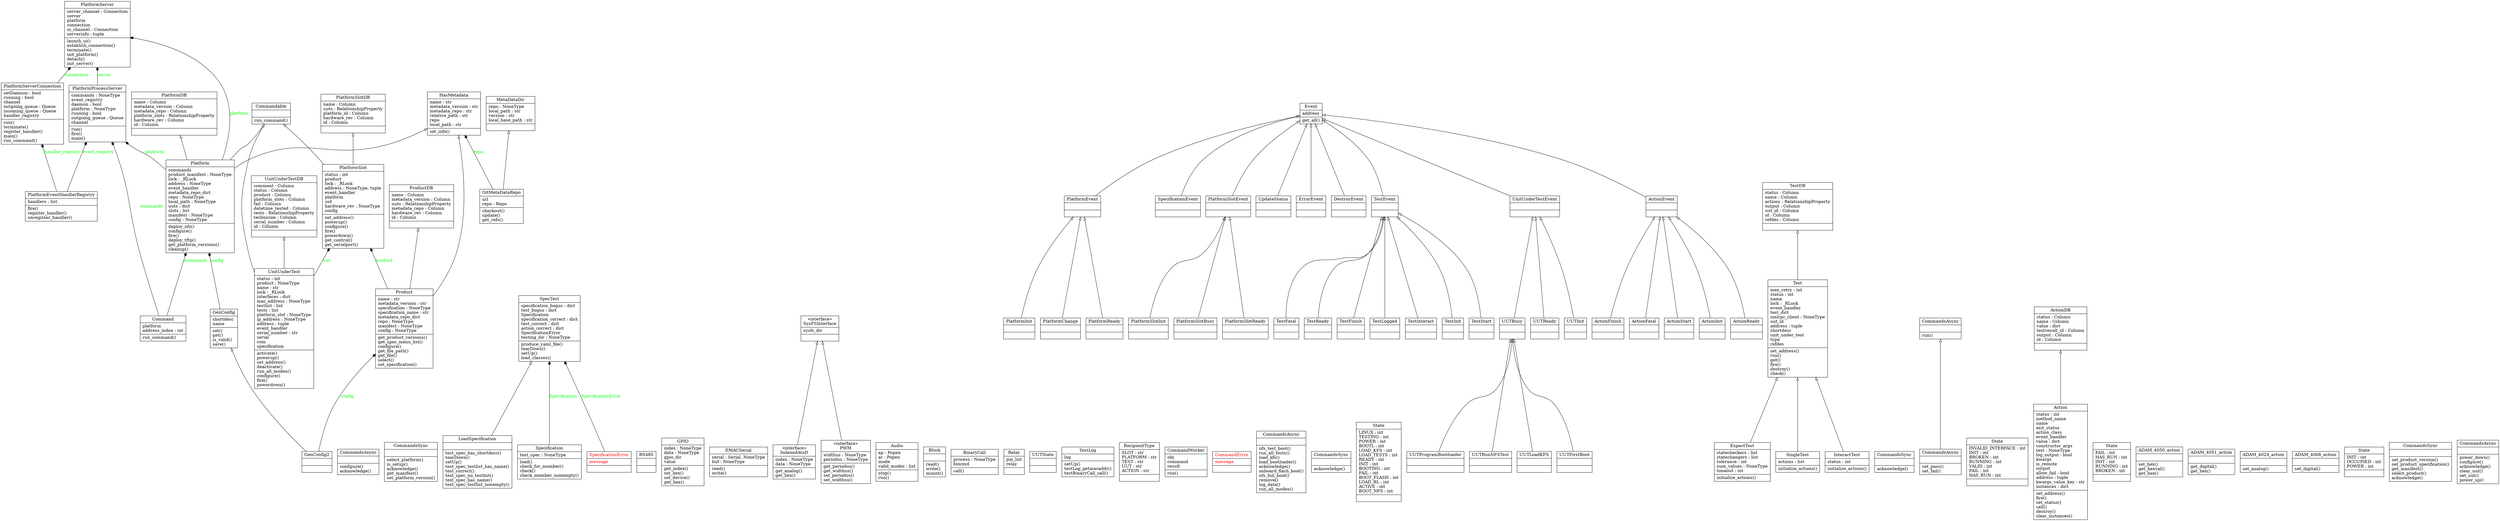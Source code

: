 digraph "classes_all_py" {
charset="utf-8"
rankdir=BT
"6" [shape="record", label="{Platform|commands\lproduct_manifest : NoneType\llock : _RLock\laddress : NoneType\levent_handler\lmetadata_repo_dict\lrepo : NoneType\llocal_path : NoneType\luuts : dict\lslots : list\lmanifest : NoneType\lconfig : NoneType\l|deploy_nfs()\lconfigure()\lfire()\ldeploy_tftp()\lget_platform_versions()\lcleanup()\l}"];
"7" [shape="record", label="{CommandsAsync|\l|configure()\lacknowledge()\l}"];
"8" [shape="record", label="{CommandsSync|\l|select_platform()\lis_setup()\lacknowledge()\lget_manifest()\lset_platform_version()\l}"];
"9" [shape="record", label="{PlatformDB|name : Column\lmetadata_version : Column\lmetadata_repo : Column\lplatform_slots : RelationshipProperty\lhardware_rev : Column\lid : Column\l|}"];
"12" [shape="record", label="{Product|name : str\lmetadata_version : str\lspecification : NoneType\lspecification_name : str\lmetadata_repo_dict\lrepo : NoneType\lmanifest : NoneType\lconfig : NoneType\l|get_product_versions()\lget_spec_menu_list()\lconfigure()\lget_file_path()\lget_file()\lselect()\lset_specification()\l}"];
"13" [shape="record", label="{ProductDB|name : Column\lmetadata_version : Column\luuts : RelationshipProperty\lmetadata_repo : Column\lhardware_rev : Column\lid : Column\l|}"];
"15" [shape="record", label="{PlatformServer|server_channel : Connection\lserver\lplatform\lconnection\lui_channel : Connection\lserverinfo : tuple\l|launch_ui()\lestablish_connection()\lterminate()\linit_platform()\ldetach()\linit_server()\l}"];
"16" [shape="record", label="{PlatformProcessServer|commands : NoneType\levent_registry\ldaemon : bool\lplatform : NoneType\lrunning : bool\loutgoing_queue : Queue\lchannel\l|run()\lfire()\lmain()\l}"];
"17" [shape="record", label="{PlatformEventHandlerRegistry|handlers : list\l|fire()\lregister_handler()\lunregister_handler()\l}"];
"18" [shape="record", label="{PlatformServerConnection|setDaemon : bool\lrunning : bool\lchannel\loutgoing_queue : Queue\lincoming_queue : Queue\lhandler_registry\l|run()\lterminate()\lregister_handler()\lmain()\lrun_command()\l}"];
"20" [shape="record", label="{SpecTest|specification_bogus : dict\ltest_bogus : dict\lSpecification\lspecification_correct : dict\ltest_correct : dict\laction_correct : dict\lSpecificationError\ltesting_dir : NoneType\l|produce_yaml_file()\ltearDown()\lsetUp()\lload_classes()\l}"];
"21" [shape="record", label="{LoadSpecification|\l|test_spec_has_shortdesc()\ltearDown()\lsetUp()\ltest_spec_testlist_has_name()\ltest_correct()\ltest_spec_no_testlist()\ltest_spec_has_name()\ltest_spec_testlist_nonempty()\l}"];
"26" [shape="record", label="{RS485|\l|}"];
"27" [shape="record", label="{GPIO|index : NoneType\ldata : NoneType\lgpio_dir\lvalue\l|get_index()\lset_hex()\lset_device()\lget_hex()\l}"];
"28" [shape="record", label="{EMACSerial|serial : Serial, NoneType\lbuf : NoneType\l|read()\lwrite()\l}"];
"29" [shape="record", label="{«interface»\nSysFSInterface|sysfs_dir\l|}"];
"30" [shape="record", label="{Audio|ap : Popen\lar : Popen\lmode\lvalid_modes : list\l|stop()\lrun()\l}"];
"31" [shape="record", label="{Block|\l|read()\lwrite()\lmount()\l}"];
"32" [shape="record", label="{«interface»\nIndexedAtoD|index : NoneType\ldata : NoneType\l|get_analog()\lget_hex()\l}"];
"33" [shape="record", label="{BinaryCall|process : NoneType\lbincmd\l|call()\l}"];
"34" [shape="record", label="{«interface»\nPWM|widthus : NoneType\lperiodus : NoneType\l|get_periodus()\lget_widthus()\lset_periodus()\lset_widthus()\l}"];
"36" [shape="record", label="{Relay|pin_list\lrelay\l|}"];
"37" [shape="record", label="{UUTState|\l|}"];
"39" [shape="record", label="{TestLog|log\l|setUp()\ltestLog_getmacaddr()\ltestBinaryCall_call()\l}"];
"45" [shape="record", label="{RecipientType|SLOT : str\lPLATFORM : str\lTEST : str\lUUT : str\lACTION : str\l|}"];
"46" [shape="record", label="{CommandWorker|obj\lcommand\lresult\l|run()\l}"];
"47" [fontcolor="red", shape="record", label="{CommandError|message\l|}"];
"48" [shape="record", label="{Command|platform\laddress_index : int\l|run_command()\l}"];
"49" [shape="record", label="{Commandable|\l|run_command()\l}"];
"51" [shape="record", label="{UnitUnderTest|status : int\lproduct : NoneType\lname : str\llock : _RLock\linterfaces : dict\lmac_address : NoneType\ltestlist : list\ltests : list\lplatform_slot : NoneType\lip_address : NoneType\laddress : tuple\levent_handler\lserial_number : str\lserial\lcom\lspecification\l|activate()\lpowerup()\lset_address()\ldeactivate()\lrun_all_modes()\lconfigure()\lfire()\lpowerdown()\l}"];
"52" [shape="record", label="{CommandsAsync|\l|nfs_test_boot()\lrun_all_tests()\lload_kfs()\lload_bootloader()\lacknowledge()\lonboard_flash_boot()\lnfs_full_boot()\lremove()\llog_data()\lrun_all_modes()\l}"];
"53" [shape="record", label="{CommandsSync|\l|acknowledge()\l}"];
"54" [shape="record", label="{UnitUnderTestDB|comment : Column\lstatus : Column\lproduct : Column\lplatform_slots : Column\lfail : Column\ldatetime_tested : Column\ltests : RelationshipProperty\ltechnician : Column\lserial_number : Column\lid : Column\l|}"];
"55" [shape="record", label="{State|LINUX : int\lTESTING : int\lPOWER : int\lBOOTL : int\lLOAD_KFS : int\lLOAD_TESTS : int\lREADY : int\lINIT : int\lBOOTING : int\lFAIL : int\lBOOT_FLASH : int\lLOAD_BL : int\lACTIVE : int\lBOOT_NFS : int\l|}"];
"57" [shape="record", label="{ActionReady|\l|}"];
"58" [shape="record", label="{SpecificationEvent|\l|}"];
"59" [shape="record", label="{TestReady|\l|}"];
"60" [shape="record", label="{TestFinish|\l|}"];
"61" [shape="record", label="{PlatformChange|\l|}"];
"62" [shape="record", label="{PlatformEvent|\l|}"];
"63" [shape="record", label="{UUTProgramBootloader|\l|}"];
"64" [shape="record", label="{UUTRunNFSTest|\l|}"];
"65" [shape="record", label="{UUTReady|\l|}"];
"66" [shape="record", label="{ActionFinish|\l|}"];
"67" [shape="record", label="{UpdateStatus|\l|}"];
"68" [shape="record", label="{UUTLoadKFS|\l|}"];
"69" [shape="record", label="{PlatformReady|\l|}"];
"70" [shape="record", label="{UUTInit|\l|}"];
"71" [shape="record", label="{TestLogged|\l|}"];
"72" [shape="record", label="{TestInteract|\l|}"];
"73" [shape="record", label="{TestInit|\l|}"];
"74" [shape="record", label="{ErrorEvent|\l|}"];
"75" [shape="record", label="{DestroyEvent|\l|}"];
"76" [shape="record", label="{PlatformInit|\l|}"];
"77" [shape="record", label="{PlatformSlotEvent|\l|}"];
"78" [shape="record", label="{ActionFatal|\l|}"];
"79" [shape="record", label="{UUTFirstBoot|\l|}"];
"80" [shape="record", label="{TestEvent|\l|}"];
"81" [shape="record", label="{PlatformSlotBusy|\l|}"];
"82" [shape="record", label="{PlatformSlotReady|\l|}"];
"83" [shape="record", label="{UnitUnderTestEvent|\l|}"];
"84" [shape="record", label="{PlatformSlotInit|\l|}"];
"85" [shape="record", label="{ActionStart|\l|}"];
"86" [shape="record", label="{TestStart|\l|}"];
"87" [shape="record", label="{UUTBusy|\l|}"];
"88" [shape="record", label="{TestFatal|\l|}"];
"89" [shape="record", label="{ActionEvent|\l|}"];
"90" [shape="record", label="{ActionInit|\l|}"];
"91" [shape="record", label="{Event|address\l|get_all()\l}"];
"94" [shape="record", label="{Test|max_retry : int\lstatus : int\lname\llock : _RLock\levent_handler\ltest_dict\lxmlrpc_client : NoneType\luut_id\laddress : tuple\lshortdesc\lunit_under_test\ltype\lrefdes\l|set_address()\lrun()\lget()\lfire()\ldestroy()\lcheck()\l}"];
"95" [shape="record", label="{CommandsSync|\l|acknowledge()\l}"];
"96" [shape="record", label="{CommandsAsync|\l|run()\l}"];
"97" [shape="record", label="{ExpectTest|statecheckers : list\lstatechangers : list\ltolerance : int\lnum_values : NoneType\ltimeout : int\l|initialize_actions()\l}"];
"98" [shape="record", label="{SingleTest|actions : list\l|initialize_actions()\l}"];
"99" [shape="record", label="{InteractTest|status : int\l|initialize_actions()\l}"];
"100" [shape="record", label="{CommandsAsync|\l|set_pass()\lset_fail()\l}"];
"101" [shape="record", label="{TestDB|status : Column\lname : Column\lactions : RelationshipProperty\loutput : Column\luut_id : Column\lid : Column\lrefdes : Column\l|}"];
"102" [shape="record", label="{State|INVALID_INTERFACE : int\lINIT : int\lBROKEN : int\lRUNNING : int\lVALID : int\lFAIL : int\lHAS_RUN : int\l|}"];
"104" [shape="record", label="{ActionDB|status : Column\lname : Column\lvalue : dict\ltestresult_id : Column\loutput : Column\lid : Column\l|}"];
"105" [shape="record", label="{State|FAIL : int\lHAS_RUN : int\lINIT : int\lRUNNING : int\lBROKEN : int\l|}"];
"106" [shape="record", label="{Action|status : int\lmethod_name\lname\lexit_status\laction_class\levent_handler\lvalue : dict\lconstructor_args\ltest : NoneType\llog_output : bool\lkwargs\lis_remote\loutput\lallow_fail : bool\laddress : tuple\lkwargs_value_key : str\linstances : dict\l|set_address()\lfire()\lset_status()\lcall()\ldestroy()\lclear_instances()\l}"];
"108" [shape="record", label="{GitMetaDataRepo|url\lrepo : Repo\l|checkout()\lupdate()\lget_refs()\l}"];
"109" [shape="record", label="{MetaDataDir|repo : NoneType\llocal_path : str\lversion : str\llocal_base_path : str\l|}"];
"110" [shape="record", label="{GenConfig2|\l|}"];
"111" [shape="record", label="{HasMetadata|name : str\lmetadata_version : str\lmetadata_repo : str\lrelative_path : str\lrepo\llocal_path : str\l|set_info()\l}"];
"112" [shape="record", label="{GenConfig|shortdesc\lname\l|set()\lget()\lis_valid()\lsave()\l}"];
"114" [shape="record", label="{Specification|test_spec : NoneType\l|load()\lcheck_for_member()\lcheck()\lcheck_member_nonempty()\l}"];
"115" [fontcolor="red", shape="record", label="{SpecificationError|message\l|}"];
"117" [shape="record", label="{ADAM_4050_action|\l|set_hex()\lget_hexval()\lget_hex()\l}"];
"118" [shape="record", label="{ADAM_4051_action|\l|get_digital()\lget_hex()\l}"];
"119" [shape="record", label="{ADAM_4024_action|\l|set_analog()\l}"];
"120" [shape="record", label="{ADAM_4068_action|\l|set_digital()\l}"];
"123" [shape="record", label="{PlatformSlotDB|name : Column\luuts : RelationshipProperty\lplatform_id : Column\lhardware_rev : Column\lid : Column\l|}"];
"124" [shape="record", label="{State|INIT : int\lOCCUPIED : int\lPOWER : int\l|}"];
"125" [shape="record", label="{PlatformSlot|status : int\lproduct\llock : _RLock\laddress : NoneType, tuple\levent_handler\lplatform\luut\lhardware_rev : NoneType\lconfig\l|set_address()\lpowerup()\lconfigure()\lfire()\lpowerdown()\lget_control()\lget_serialport()\l}"];
"126" [shape="record", label="{CommandsSync|\l|set_product_version()\lset_product_specification()\lget_manifest()\lselect_product()\lacknowledge()\l}"];
"127" [shape="record", label="{CommandsAsync|\l|power_down()\lconfigure()\lacknowledge()\lclear_uut()\lset_uut()\lpower_up()\l}"];
"6" -> "9" [arrowtail="none", arrowhead="empty"];
"6" -> "111" [arrowtail="none", arrowhead="empty"];
"6" -> "49" [arrowtail="none", arrowhead="empty"];
"12" -> "13" [arrowtail="none", arrowhead="empty"];
"12" -> "111" [arrowtail="none", arrowhead="empty"];
"21" -> "20" [arrowtail="none", arrowhead="empty"];
"32" -> "29" [arrowtail="none", arrowhead="empty"];
"34" -> "29" [arrowtail="none", arrowhead="empty"];
"51" -> "54" [arrowtail="none", arrowhead="empty"];
"51" -> "49" [arrowtail="none", arrowhead="empty"];
"57" -> "89" [arrowtail="none", arrowhead="empty"];
"58" -> "91" [arrowtail="none", arrowhead="empty"];
"59" -> "80" [arrowtail="none", arrowhead="empty"];
"60" -> "80" [arrowtail="none", arrowhead="empty"];
"61" -> "62" [arrowtail="none", arrowhead="empty"];
"62" -> "91" [arrowtail="none", arrowhead="empty"];
"63" -> "87" [arrowtail="none", arrowhead="empty"];
"64" -> "87" [arrowtail="none", arrowhead="empty"];
"65" -> "83" [arrowtail="none", arrowhead="empty"];
"66" -> "89" [arrowtail="none", arrowhead="empty"];
"67" -> "91" [arrowtail="none", arrowhead="empty"];
"68" -> "87" [arrowtail="none", arrowhead="empty"];
"69" -> "62" [arrowtail="none", arrowhead="empty"];
"70" -> "83" [arrowtail="none", arrowhead="empty"];
"71" -> "80" [arrowtail="none", arrowhead="empty"];
"72" -> "80" [arrowtail="none", arrowhead="empty"];
"73" -> "80" [arrowtail="none", arrowhead="empty"];
"74" -> "91" [arrowtail="none", arrowhead="empty"];
"75" -> "91" [arrowtail="none", arrowhead="empty"];
"76" -> "62" [arrowtail="none", arrowhead="empty"];
"77" -> "91" [arrowtail="none", arrowhead="empty"];
"78" -> "89" [arrowtail="none", arrowhead="empty"];
"79" -> "87" [arrowtail="none", arrowhead="empty"];
"80" -> "91" [arrowtail="none", arrowhead="empty"];
"81" -> "77" [arrowtail="none", arrowhead="empty"];
"82" -> "77" [arrowtail="none", arrowhead="empty"];
"83" -> "91" [arrowtail="none", arrowhead="empty"];
"84" -> "77" [arrowtail="none", arrowhead="empty"];
"85" -> "89" [arrowtail="none", arrowhead="empty"];
"86" -> "80" [arrowtail="none", arrowhead="empty"];
"87" -> "83" [arrowtail="none", arrowhead="empty"];
"88" -> "80" [arrowtail="none", arrowhead="empty"];
"89" -> "91" [arrowtail="none", arrowhead="empty"];
"90" -> "89" [arrowtail="none", arrowhead="empty"];
"94" -> "101" [arrowtail="none", arrowhead="empty"];
"97" -> "94" [arrowtail="none", arrowhead="empty"];
"98" -> "94" [arrowtail="none", arrowhead="empty"];
"99" -> "94" [arrowtail="none", arrowhead="empty"];
"100" -> "96" [arrowtail="none", arrowhead="empty"];
"106" -> "104" [arrowtail="none", arrowhead="empty"];
"108" -> "109" [arrowtail="none", arrowhead="empty"];
"110" -> "112" [arrowtail="none", arrowhead="empty"];
"125" -> "123" [arrowtail="none", arrowhead="empty"];
"125" -> "49" [arrowtail="none", arrowhead="empty"];
"48" -> "6" [arrowhead="diamond", style="solid", arrowtail="none", fontcolor="green", label="commands"];
"112" -> "6" [arrowhead="diamond", style="solid", arrowtail="none", fontcolor="green", label="config"];
"110" -> "12" [arrowhead="diamond", style="solid", arrowtail="none", fontcolor="green", label="config"];
"16" -> "15" [arrowhead="diamond", style="solid", arrowtail="none", fontcolor="green", label="server"];
"6" -> "15" [arrowhead="diamond", style="solid", arrowtail="none", fontcolor="green", label="platform"];
"18" -> "15" [arrowhead="diamond", style="solid", arrowtail="none", fontcolor="green", label="connection"];
"48" -> "16" [arrowhead="diamond", style="solid", arrowtail="none", fontcolor="green", label="commands"];
"17" -> "16" [arrowhead="diamond", style="solid", arrowtail="none", fontcolor="green", label="event_registry"];
"6" -> "16" [arrowhead="diamond", style="solid", arrowtail="none", fontcolor="green", label="platform"];
"17" -> "18" [arrowhead="diamond", style="solid", arrowtail="none", fontcolor="green", label="handler_registry"];
"114" -> "20" [arrowhead="diamond", style="solid", arrowtail="none", fontcolor="green", label="Specification"];
"115" -> "20" [arrowhead="diamond", style="solid", arrowtail="none", fontcolor="green", label="SpecificationError"];
"108" -> "111" [arrowhead="diamond", style="solid", arrowtail="none", fontcolor="green", label="repo"];
"12" -> "125" [arrowhead="diamond", style="solid", arrowtail="none", fontcolor="green", label="product"];
"51" -> "125" [arrowhead="diamond", style="solid", arrowtail="none", fontcolor="green", label="uut"];
}
